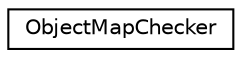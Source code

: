 digraph "Graphical Class Hierarchy"
{
 // LATEX_PDF_SIZE
  edge [fontname="Helvetica",fontsize="10",labelfontname="Helvetica",labelfontsize="10"];
  node [fontname="Helvetica",fontsize="10",shape=record];
  rankdir="LR";
  Node0 [label="ObjectMapChecker",height=0.2,width=0.4,color="black", fillcolor="white", style="filled",URL="$classns3_1_1_object_map_checker.html",tooltip="AttributeChecker implementation for ObjectMapValue."];
}
